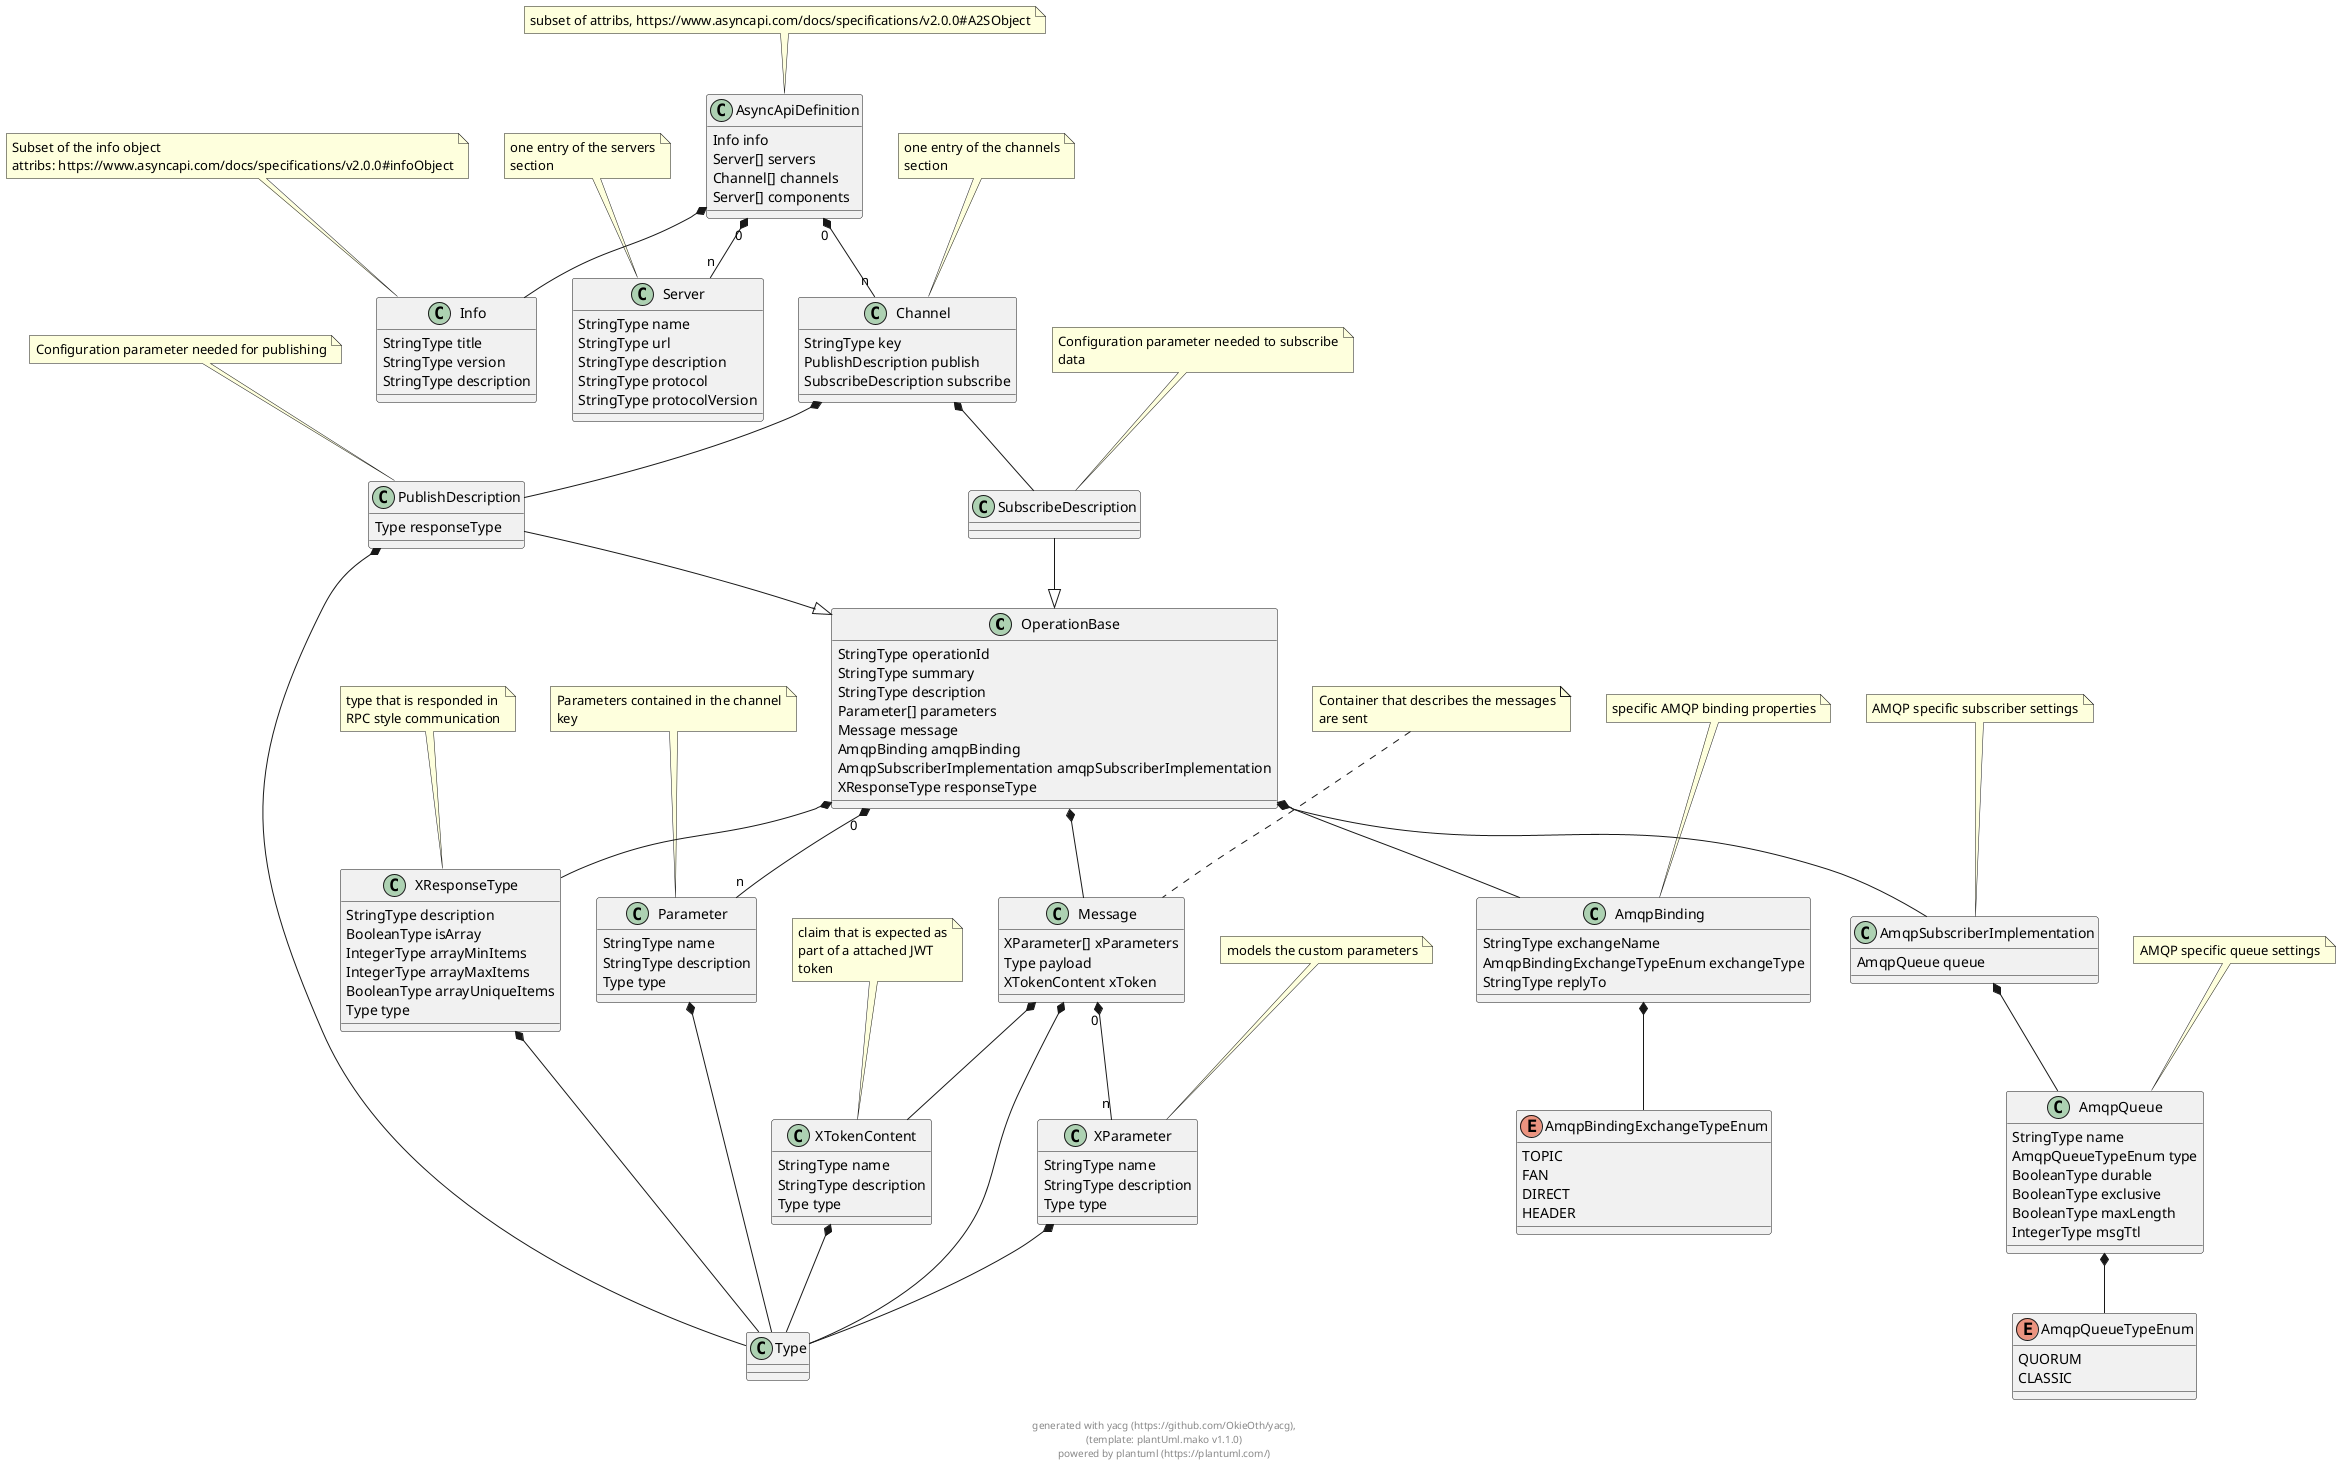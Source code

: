 
@startuml

class OperationBase {
        StringType operationId 
        StringType summary 
        StringType description 
        Parameter[] parameters 
        Message message 
        AmqpBinding amqpBinding 
        AmqpSubscriberImplementation amqpSubscriberImplementation 
        XResponseType responseType 
}


class Parameter {
        StringType name 
        StringType description 
        Type type 
}

note top: Parameters contained in the channel\nkey

class Message {
        XParameter[] xParameters 
        Type payload 
        XTokenContent xToken 
}

note top: Container that describes the messages\nare sent

class AmqpBinding {
        StringType exchangeName 
        AmqpBindingExchangeTypeEnum exchangeType 
        StringType replyTo 
}

note top: specific AMQP binding properties

class AmqpSubscriberImplementation {
        AmqpQueue queue 
}

note top: AMQP specific subscriber settings

class XResponseType {
        StringType description 
        BooleanType isArray 
        IntegerType arrayMinItems 
        IntegerType arrayMaxItems 
        BooleanType arrayUniqueItems 
        Type type 
}

note top: type that is responded in\nRPC style communication

class AsyncApiDefinition {
        Info info 
        Server[] servers 
        Channel[] channels 
        Server[] components 
}

note top: subset of attribs, https://www.asyncapi.com/docs/specifications/v2.0.0#A2SObject

class Info {
        StringType title 
        StringType version 
        StringType description 
}

note top: Subset of the info object\nattribs: https://www.asyncapi.com/docs/specifications/v2.0.0#infoObject

class Server {
        StringType name 
        StringType url 
        StringType description 
        StringType protocol 
        StringType protocolVersion 
}

note top: one entry of the servers\nsection

class Channel {
        StringType key 
        PublishDescription publish 
        SubscribeDescription subscribe 
}

note top: one entry of the channels\nsection

class PublishDescription {
        Type responseType 
}

note top: Configuration parameter needed for publishing

PublishDescription --|> OperationBase
class SubscribeDescription {
}

note top: Configuration parameter needed to subscribe\ndata

SubscribeDescription --|> OperationBase
class XParameter {
        StringType name 
        StringType description 
        Type type 
}

note top: models the custom parameters

class XTokenContent {
        StringType name 
        StringType description 
        Type type 
}

note top: claim that is expected as\npart of a attached JWT\ntoken

enum AmqpBindingExchangeTypeEnum {
    TOPIC
    FAN
    DIRECT
    HEADER
}


class AmqpQueue {
        StringType name 
        AmqpQueueTypeEnum type 
        BooleanType durable 
        BooleanType exclusive 
        BooleanType maxLength 
        IntegerType msgTtl 
}

note top: AMQP specific queue settings

enum AmqpQueueTypeEnum {
    QUORUM
    CLASSIC
}



    
OperationBase "0" *-- "n" Parameter        
            
OperationBase  *--  Message        
            
OperationBase  *--  AmqpBinding        
            
OperationBase  *--  AmqpSubscriberImplementation        
            
OperationBase  *--  XResponseType        
            
    
Parameter  *--  Type        
            
    
Message "0" *-- "n" XParameter        
            
Message  *--  Type        
            
Message  *--  XTokenContent        
            
    
AmqpBinding  *--  AmqpBindingExchangeTypeEnum        
            
    
AmqpSubscriberImplementation  *--  AmqpQueue        
            
    
XResponseType  *--  Type        
            
    
AsyncApiDefinition  *--  Info        
            
AsyncApiDefinition "0" *-- "n" Server        
            
AsyncApiDefinition "0" *-- "n" Channel        
            
    
    
    
Channel  *--  PublishDescription        
            
Channel  *--  SubscribeDescription        
            
    
PublishDescription  *--  Type        
            
    
    
XParameter  *--  Type        
            
    
XTokenContent  *--  Type        
            
    
    
AmqpQueue  *--  AmqpQueueTypeEnum        
            
    

footer \ngenerated with yacg (https://github.com/OkieOth/yacg),\n(template: plantUml.mako v1.1.0)\npowered by plantuml (https://plantuml.com/)
@enduml